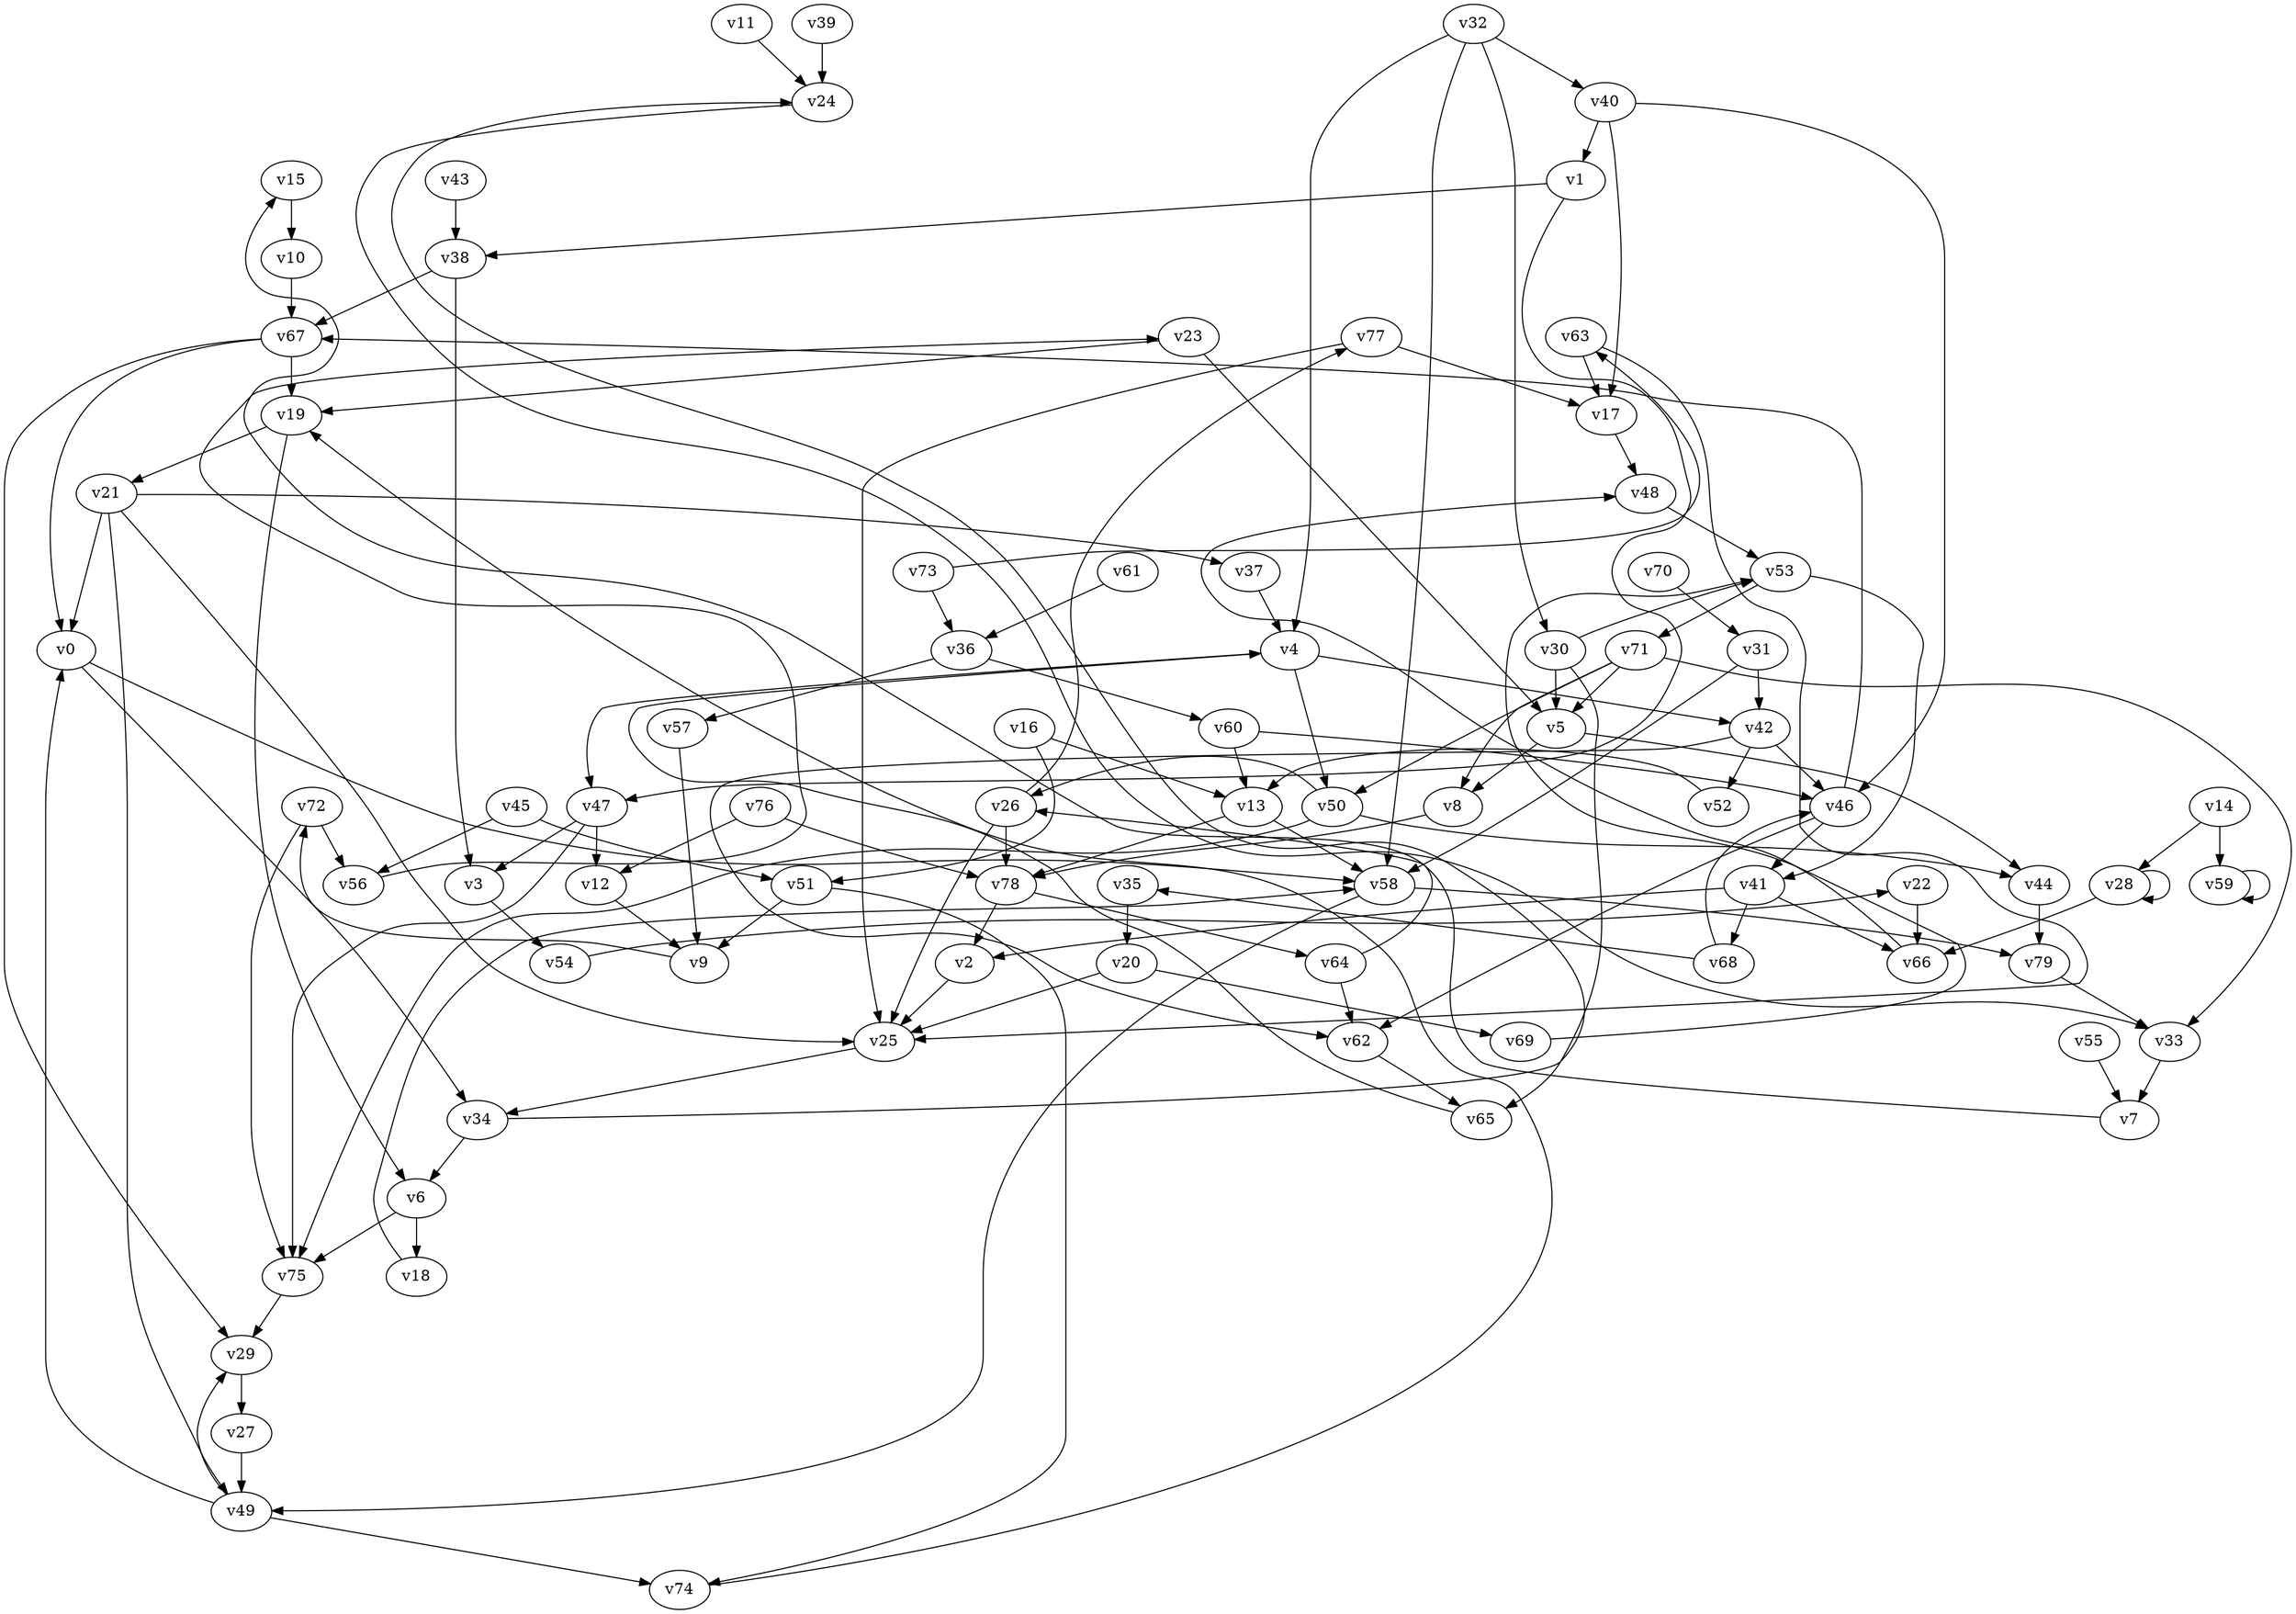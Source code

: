 // Benchmark game 114 - 80 vertices
// time_bound: 15
// targets: v36
digraph G {
    v0 [name="v0", player=1];
    v1 [name="v1", player=1];
    v2 [name="v2", player=1];
    v3 [name="v3", player=1];
    v4 [name="v4", player=1];
    v5 [name="v5", player=0];
    v6 [name="v6", player=0];
    v7 [name="v7", player=0];
    v8 [name="v8", player=1];
    v9 [name="v9", player=1];
    v10 [name="v10", player=0];
    v11 [name="v11", player=0];
    v12 [name="v12", player=0];
    v13 [name="v13", player=0];
    v14 [name="v14", player=0];
    v15 [name="v15", player=1];
    v16 [name="v16", player=0];
    v17 [name="v17", player=1];
    v18 [name="v18", player=1];
    v19 [name="v19", player=1];
    v20 [name="v20", player=0];
    v21 [name="v21", player=0];
    v22 [name="v22", player=1];
    v23 [name="v23", player=0];
    v24 [name="v24", player=0];
    v25 [name="v25", player=0];
    v26 [name="v26", player=0];
    v27 [name="v27", player=0];
    v28 [name="v28", player=0];
    v29 [name="v29", player=1];
    v30 [name="v30", player=1];
    v31 [name="v31", player=1];
    v32 [name="v32", player=1];
    v33 [name="v33", player=0];
    v34 [name="v34", player=0];
    v35 [name="v35", player=1];
    v36 [name="v36", player=0, target=1];
    v37 [name="v37", player=1];
    v38 [name="v38", player=1];
    v39 [name="v39", player=1];
    v40 [name="v40", player=1];
    v41 [name="v41", player=1];
    v42 [name="v42", player=1];
    v43 [name="v43", player=1];
    v44 [name="v44", player=0];
    v45 [name="v45", player=1];
    v46 [name="v46", player=1];
    v47 [name="v47", player=1];
    v48 [name="v48", player=1];
    v49 [name="v49", player=1];
    v50 [name="v50", player=0];
    v51 [name="v51", player=1];
    v52 [name="v52", player=1];
    v53 [name="v53", player=1];
    v54 [name="v54", player=1];
    v55 [name="v55", player=0];
    v56 [name="v56", player=1];
    v57 [name="v57", player=1];
    v58 [name="v58", player=1];
    v59 [name="v59", player=0];
    v60 [name="v60", player=0];
    v61 [name="v61", player=0];
    v62 [name="v62", player=0];
    v63 [name="v63", player=0];
    v64 [name="v64", player=0];
    v65 [name="v65", player=1];
    v66 [name="v66", player=1];
    v67 [name="v67", player=1];
    v68 [name="v68", player=1];
    v69 [name="v69", player=1];
    v70 [name="v70", player=1];
    v71 [name="v71", player=0];
    v72 [name="v72", player=0];
    v73 [name="v73", player=1];
    v74 [name="v74", player=1];
    v75 [name="v75", player=1];
    v76 [name="v76", player=0];
    v77 [name="v77", player=1];
    v78 [name="v78", player=1];
    v79 [name="v79", player=1];

    v0 -> v58 [constraint="t >= 3"];
    v1 -> v47 [constraint="t mod 5 == 1"];
    v2 -> v25;
    v3 -> v54;
    v4 -> v42;
    v5 -> v8;
    v6 -> v75;
    v7 -> v15 [constraint="t mod 5 == 2"];
    v8 -> v78;
    v9 -> v72 [constraint="t >= 5"];
    v10 -> v67;
    v11 -> v24 [constraint="t mod 3 == 1"];
    v12 -> v9;
    v13 -> v78;
    v14 -> v59;
    v15 -> v10;
    v16 -> v13;
    v17 -> v48;
    v18 -> v58 [constraint="t >= 4"];
    v19 -> v6;
    v20 -> v69;
    v21 -> v0;
    v22 -> v66;
    v23 -> v19;
    v24 -> v33 [constraint="t < 14"];
    v25 -> v34;
    v26 -> v77 [constraint="t mod 4 == 3"];
    v27 -> v49;
    v28 -> v66;
    v29 -> v27;
    v30 -> v53 [constraint="t mod 2 == 1"];
    v31 -> v58;
    v32 -> v40;
    v33 -> v7;
    v34 -> v24 [constraint="t mod 5 == 2"];
    v35 -> v20;
    v36 -> v57;
    v37 -> v4;
    v38 -> v3;
    v39 -> v24;
    v40 -> v17;
    v41 -> v2;
    v42 -> v62 [constraint="t >= 5"];
    v43 -> v38;
    v44 -> v79;
    v45 -> v56;
    v46 -> v41;
    v47 -> v12;
    v48 -> v53;
    v49 -> v29 [constraint="t mod 3 == 1"];
    v50 -> v26 [constraint="t mod 3 == 1"];
    v51 -> v74;
    v52 -> v13 [constraint="t >= 3"];
    v53 -> v41;
    v54 -> v22 [constraint="t < 13"];
    v55 -> v7;
    v56 -> v23 [constraint="t < 12"];
    v57 -> v9;
    v58 -> v49;
    v59 -> v59 [constraint="t >= 3"];
    v60 -> v13;
    v61 -> v36;
    v62 -> v65;
    v63 -> v25 [constraint="t mod 2 == 0"];
    v64 -> v26 [constraint="t < 15"];
    v65 -> v4 [constraint="t mod 2 == 0"];
    v66 -> v48 [constraint="t mod 5 == 3"];
    v67 -> v29;
    v68 -> v35 [constraint="t < 15"];
    v69 -> v53 [constraint="t mod 5 == 1"];
    v70 -> v31;
    v71 -> v50 [constraint="t mod 5 == 1"];
    v72 -> v75;
    v73 -> v63 [constraint="t >= 3"];
    v74 -> v19 [constraint="t mod 2 == 1"];
    v75 -> v29;
    v76 -> v12;
    v77 -> v25;
    v78 -> v64;
    v79 -> v33;
    v68 -> v46;
    v21 -> v49;
    v6 -> v18;
    v31 -> v42;
    v36 -> v60;
    v19 -> v21;
    v32 -> v4;
    v40 -> v46;
    v30 -> v5;
    v51 -> v9;
    v14 -> v28;
    v78 -> v2;
    v0 -> v34;
    v46 -> v67;
    v77 -> v17;
    v60 -> v46;
    v21 -> v25;
    v34 -> v6;
    v64 -> v62;
    v4 -> v47;
    v53 -> v71;
    v28 -> v28;
    v42 -> v46;
    v45 -> v51;
    v30 -> v65;
    v47 -> v75;
    v71 -> v8;
    v67 -> v19;
    v71 -> v33;
    v26 -> v78;
    v72 -> v56;
    v38 -> v67;
    v49 -> v74;
    v71 -> v5;
    v5 -> v44;
    v46 -> v62;
    v26 -> v25;
    v67 -> v0;
    v58 -> v79;
    v16 -> v51;
    v49 -> v0;
    v73 -> v36;
    v1 -> v38;
    v32 -> v58;
    v47 -> v3;
    v13 -> v58;
    v40 -> v1;
    v42 -> v52;
    v50 -> v44;
    v41 -> v66;
    v76 -> v78;
    v4 -> v50;
    v41 -> v68;
    v50 -> v75;
    v63 -> v17;
    v20 -> v25;
    v21 -> v37;
    v23 -> v5;
    v32 -> v30;
}
